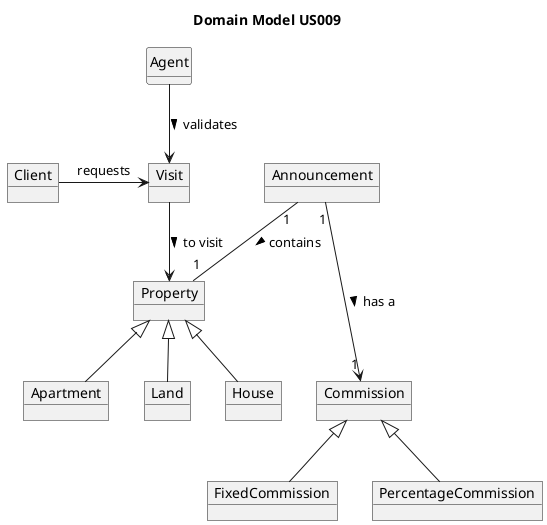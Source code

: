 @startuml
skinparam monochrome true
skinparam packageStyle rectangle
skinparam shadowing false

'left to right direction

skinparam classAttributeIconSize 0

hide circle
hide methods

title Domain Model US009

object Client {

}

object Visit {

}

object Announcement {

}

object Property {

}

object House {


}

object Apartment {

}

object Land {

}

object Commission{

}

object FixedCommission {

}

object PercentageCommission {

}

Client -> Visit: requests

Announcement "1" -- "1" Property: contains >
Announcement "1" ---> "1" Commission: has a >

Property <|-- House
Property <|-- Apartment
Property <|-- Land

Commission <|-- FixedCommission
Commission <|-- PercentageCommission

Visit --> Property: to visit >
Agent --> Visit: validates >
@enduml